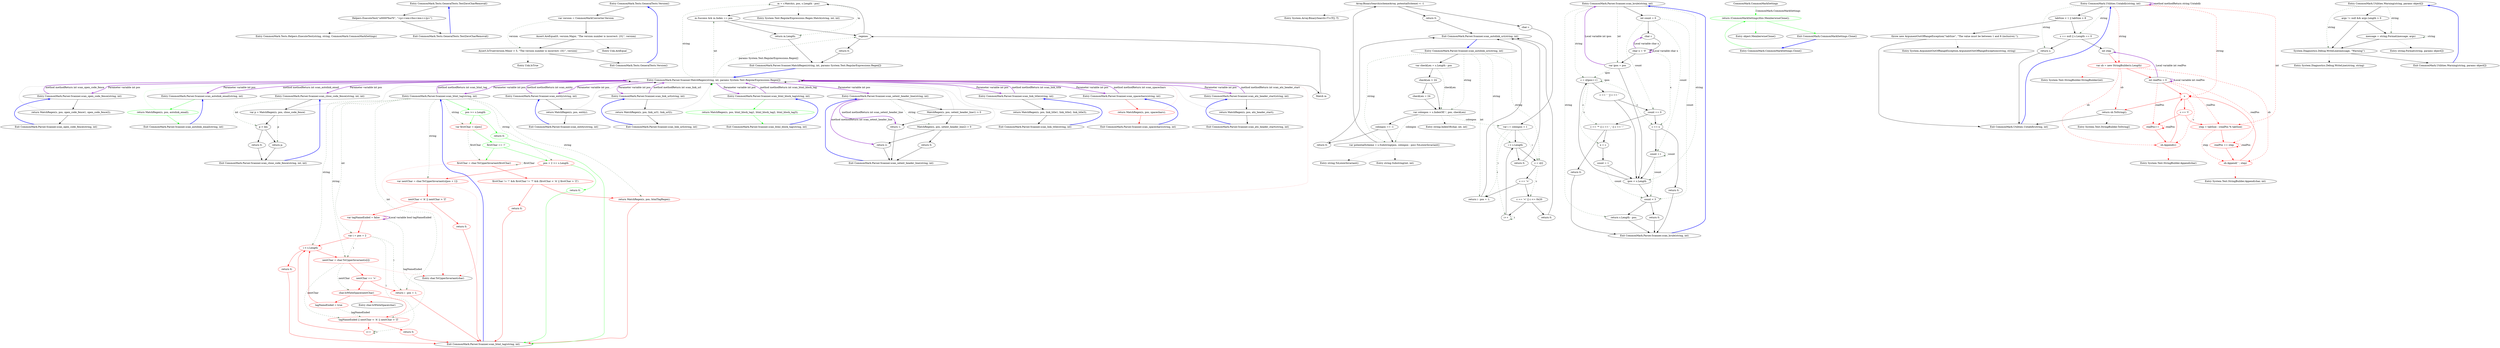digraph  {
n0 [label="Entry CommonMark.Tests.GeneralTests.TestZeroCharRemoval()", span="17-17", cluster="CommonMark.Tests.GeneralTests.TestZeroCharRemoval()"];
n1 [label="Helpers.ExecuteTest(''\u0000*foo*\0'', ''<p><em>foo</em></p>'')", span="19-19", cluster="CommonMark.Tests.GeneralTests.TestZeroCharRemoval()"];
n2 [label="Exit CommonMark.Tests.GeneralTests.TestZeroCharRemoval()", span="17-17", cluster="CommonMark.Tests.GeneralTests.TestZeroCharRemoval()"];
n3 [label="Entry CommonMark.Tests.Helpers.ExecuteTest(string, string, CommonMark.CommonMarkSettings)", span="46-46", cluster="CommonMark.Tests.Helpers.ExecuteTest(string, string, CommonMark.CommonMarkSettings)"];
n4 [label="Entry CommonMark.Tests.GeneralTests.Version()", span="27-27", cluster="CommonMark.Tests.GeneralTests.Version()"];
n5 [label="var version = CommonMarkConverter.Version", span="29-29", cluster="CommonMark.Tests.GeneralTests.Version()"];
n6 [label="Assert.AreEqual(0, version.Major, ''The version number is incorrect: {0}'', version)", span="31-31", cluster="CommonMark.Tests.GeneralTests.Version()"];
n7 [label="Assert.IsTrue(version.Minor > 5, ''The version number is incorrect: {0}'', version)", span="32-32", cluster="CommonMark.Tests.GeneralTests.Version()"];
n9 [label="Entry Unk.AreEqual", span="", cluster="Unk.AreEqual"];
n8 [label="Exit CommonMark.Tests.GeneralTests.Version()", span="27-27", cluster="CommonMark.Tests.GeneralTests.Version()"];
n10 [label="Entry Unk.IsTrue", span="", cluster="Unk.IsTrue"];
m1_8 [label="Entry System.Text.RegularExpressions.Regex.Match(string, int, int)", span="0-0", cluster="System.Text.RegularExpressions.Regex.Match(string, int, int)", file="Scanner.cs"];
m1_69 [label="Entry CommonMark.Parser.Scanner.scan_link_url(string, int)", span="210-210", cluster="CommonMark.Parser.Scanner.scan_link_url(string, int)", file="Scanner.cs"];
m1_70 [label="return MatchRegex(s, pos, link_url1, link_url2);", span="217-217", cluster="CommonMark.Parser.Scanner.scan_link_url(string, int)", file="Scanner.cs"];
m1_71 [label="Exit CommonMark.Parser.Scanner.scan_link_url(string, int)", span="210-210", cluster="CommonMark.Parser.Scanner.scan_link_url(string, int)", file="Scanner.cs"];
m1_108 [label="Entry CommonMark.Parser.Scanner.scan_open_code_fence(string, int)", span="325-325", cluster="CommonMark.Parser.Scanner.scan_open_code_fence(string, int)", file="Scanner.cs"];
m1_109 [label="return MatchRegex(s, pos, open_code_fence1, open_code_fence2);", span="333-333", cluster="CommonMark.Parser.Scanner.scan_open_code_fence(string, int)", file="Scanner.cs"];
m1_110 [label="Exit CommonMark.Parser.Scanner.scan_open_code_fence(string, int)", span="325-325", cluster="CommonMark.Parser.Scanner.scan_open_code_fence(string, int)", file="Scanner.cs"];
m1_111 [label="Entry CommonMark.Parser.Scanner.scan_close_code_fence(string, int, int)", span="339-339", cluster="CommonMark.Parser.Scanner.scan_close_code_fence(string, int, int)", file="Scanner.cs"];
m1_112 [label="var p = MatchRegex(s, pos, close_code_fence)", span="350-350", cluster="CommonMark.Parser.Scanner.scan_close_code_fence(string, int, int)", file="Scanner.cs"];
m1_113 [label="p > len", span="351-351", cluster="CommonMark.Parser.Scanner.scan_close_code_fence(string, int, int)", file="Scanner.cs"];
m1_114 [label="return p;", span="352-352", cluster="CommonMark.Parser.Scanner.scan_close_code_fence(string, int, int)", file="Scanner.cs"];
m1_115 [label="return 0;", span="354-354", cluster="CommonMark.Parser.Scanner.scan_close_code_fence(string, int, int)", file="Scanner.cs"];
m1_116 [label="Exit CommonMark.Parser.Scanner.scan_close_code_fence(string, int, int)", span="339-339", cluster="CommonMark.Parser.Scanner.scan_close_code_fence(string, int, int)", file="Scanner.cs"];
m1_34 [label="Entry CommonMark.Parser.Scanner.scan_autolink_email(string, int)", span="126-126", cluster="CommonMark.Parser.Scanner.scan_autolink_email(string, int)", file="Scanner.cs"];
m1_35 [label="return MatchRegex(s, pos, autolink_email);", span="136-136", cluster="CommonMark.Parser.Scanner.scan_autolink_email(string, int)", file="Scanner.cs", color=green, community=0];
m1_36 [label="Exit CommonMark.Parser.Scanner.scan_autolink_email(string, int)", span="126-126", cluster="CommonMark.Parser.Scanner.scan_autolink_email(string, int)", file="Scanner.cs"];
m1_0 [label="Entry CommonMark.Parser.Scanner.MatchRegex(string, int, params System.Text.RegularExpressions.Regex[])", span="69-69", cluster="CommonMark.Parser.Scanner.MatchRegex(string, int, params System.Text.RegularExpressions.Regex[])", file="Scanner.cs"];
m1_1 [label="Match m", span="71-71", cluster="CommonMark.Parser.Scanner.MatchRegex(string, int, params System.Text.RegularExpressions.Regex[])", file="Scanner.cs"];
m1_2 [label=regexes, span="72-72", cluster="CommonMark.Parser.Scanner.MatchRegex(string, int, params System.Text.RegularExpressions.Regex[])", file="Scanner.cs"];
m1_3 [label="m = r.Match(s, pos, s.Length - pos)", span="74-74", cluster="CommonMark.Parser.Scanner.MatchRegex(string, int, params System.Text.RegularExpressions.Regex[])", file="Scanner.cs"];
m1_4 [label="m.Success && m.Index == pos", span="75-75", cluster="CommonMark.Parser.Scanner.MatchRegex(string, int, params System.Text.RegularExpressions.Regex[])", file="Scanner.cs"];
m1_6 [label="return 0;", span="79-79", cluster="CommonMark.Parser.Scanner.MatchRegex(string, int, params System.Text.RegularExpressions.Regex[])", file="Scanner.cs"];
m1_5 [label="return m.Length;", span="76-76", cluster="CommonMark.Parser.Scanner.MatchRegex(string, int, params System.Text.RegularExpressions.Regex[])", file="Scanner.cs"];
m1_7 [label="Exit CommonMark.Parser.Scanner.MatchRegex(string, int, params System.Text.RegularExpressions.Regex[])", span="69-69", cluster="CommonMark.Parser.Scanner.MatchRegex(string, int, params System.Text.RegularExpressions.Regex[])", file="Scanner.cs"];
m1_117 [label="Entry CommonMark.Parser.Scanner.scan_entity(string, int)", span="361-361", cluster="CommonMark.Parser.Scanner.scan_entity(string, int)", file="Scanner.cs"];
m1_118 [label="return MatchRegex(s, pos, entity);", span="368-368", cluster="CommonMark.Parser.Scanner.scan_entity(string, int)", file="Scanner.cs"];
m1_119 [label="Exit CommonMark.Parser.Scanner.scan_entity(string, int)", span="361-361", cluster="CommonMark.Parser.Scanner.scan_entity(string, int)", file="Scanner.cs"];
m1_33 [label="Entry System.Array.BinarySearch<T>(T[], T)", span="0-0", cluster="System.Array.BinarySearch<T>(T[], T)", file="Scanner.cs"];
m1_88 [label="Entry CommonMark.Parser.Scanner.scan_hrule(string, int)", span="285-285", cluster="CommonMark.Parser.Scanner.scan_hrule(string, int)", file="Scanner.cs"];
m1_89 [label="int count = 0", span="291-291", cluster="CommonMark.Parser.Scanner.scan_hrule(string, int)", file="Scanner.cs"];
m1_92 [label="var ipos = pos", span="294-294", cluster="CommonMark.Parser.Scanner.scan_hrule(string, int)", file="Scanner.cs"];
m1_93 [label="ipos < s.Length", span="295-295", cluster="CommonMark.Parser.Scanner.scan_hrule(string, int)", file="Scanner.cs"];
m1_94 [label="c = s[ipos++]", span="297-297", cluster="CommonMark.Parser.Scanner.scan_hrule(string, int)", file="Scanner.cs"];
m1_106 [label="return s.Length - pos;", span="319-319", cluster="CommonMark.Parser.Scanner.scan_hrule(string, int)", file="Scanner.cs"];
m1_90 [label="char c", span="292-292", cluster="CommonMark.Parser.Scanner.scan_hrule(string, int)", file="Scanner.cs"];
m1_96 [label="count == 0", span="301-301", cluster="CommonMark.Parser.Scanner.scan_hrule(string, int)", file="Scanner.cs"];
m1_102 [label="count ++", span="311-311", cluster="CommonMark.Parser.Scanner.scan_hrule(string, int)", file="Scanner.cs"];
m1_104 [label="count < 3", span="316-316", cluster="CommonMark.Parser.Scanner.scan_hrule(string, int)", file="Scanner.cs"];
m1_91 [label="char x = '\0'", span="293-293", cluster="CommonMark.Parser.Scanner.scan_hrule(string, int)", file="Scanner.cs"];
m1_101 [label="c == x", span="310-310", cluster="CommonMark.Parser.Scanner.scan_hrule(string, int)", file="Scanner.cs"];
m1_95 [label="c == ' ' || c == '\n'", span="299-299", cluster="CommonMark.Parser.Scanner.scan_hrule(string, int)", file="Scanner.cs"];
m1_97 [label="c == '*' || c == '_' || c == '-'", span="303-303", cluster="CommonMark.Parser.Scanner.scan_hrule(string, int)", file="Scanner.cs"];
m1_98 [label="x = c", span="304-304", cluster="CommonMark.Parser.Scanner.scan_hrule(string, int)", file="Scanner.cs"];
m1_99 [label="return 0;", span="306-306", cluster="CommonMark.Parser.Scanner.scan_hrule(string, int)", file="Scanner.cs"];
m1_100 [label="count = 1", span="308-308", cluster="CommonMark.Parser.Scanner.scan_hrule(string, int)", file="Scanner.cs"];
m1_103 [label="return 0;", span="313-313", cluster="CommonMark.Parser.Scanner.scan_hrule(string, int)", file="Scanner.cs"];
m1_105 [label="return 0;", span="317-317", cluster="CommonMark.Parser.Scanner.scan_hrule(string, int)", file="Scanner.cs"];
m1_107 [label="Exit CommonMark.Parser.Scanner.scan_hrule(string, int)", span="285-285", cluster="CommonMark.Parser.Scanner.scan_hrule(string, int)", file="Scanner.cs"];
m1_31 [label="Entry string.Substring(int, int)", span="0-0", cluster="string.Substring(int, int)", file="Scanner.cs"];
m1_9 [label="Entry CommonMark.Parser.Scanner.scan_autolink_uri(string, int)", span="85-85", cluster="CommonMark.Parser.Scanner.scan_autolink_uri(string, int)", file="Scanner.cs"];
m1_10 [label="var checkLen = s.Length - pos", span="94-94", cluster="CommonMark.Parser.Scanner.scan_autolink_uri(string, int)", file="Scanner.cs"];
m1_13 [label="var colonpos = s.IndexOf(':', pos, checkLen)", span="101-101", cluster="CommonMark.Parser.Scanner.scan_autolink_uri(string, int)", file="Scanner.cs"];
m1_16 [label="var potentialScheme = s.Substring(pos, colonpos - pos).ToLowerInvariant()", span="105-105", cluster="CommonMark.Parser.Scanner.scan_autolink_uri(string, int)", file="Scanner.cs"];
m1_21 [label="i < s.Length", span="110-110", cluster="CommonMark.Parser.Scanner.scan_autolink_uri(string, int)", file="Scanner.cs"];
m1_22 [label="c = s[i]", span="112-112", cluster="CommonMark.Parser.Scanner.scan_autolink_uri(string, int)", file="Scanner.cs"];
m1_24 [label="return i - pos + 1;", span="114-114", cluster="CommonMark.Parser.Scanner.scan_autolink_uri(string, int)", file="Scanner.cs"];
m1_11 [label="checkLen > 24", span="95-95", cluster="CommonMark.Parser.Scanner.scan_autolink_uri(string, int)", file="Scanner.cs"];
m1_12 [label="checkLen = 24", span="96-96", cluster="CommonMark.Parser.Scanner.scan_autolink_uri(string, int)", file="Scanner.cs"];
m1_14 [label="colonpos == -1", span="102-102", cluster="CommonMark.Parser.Scanner.scan_autolink_uri(string, int)", file="Scanner.cs"];
m1_20 [label="var i = colonpos + 1", span="110-110", cluster="CommonMark.Parser.Scanner.scan_autolink_uri(string, int)", file="Scanner.cs"];
m1_15 [label="return 0;", span="103-103", cluster="CommonMark.Parser.Scanner.scan_autolink_uri(string, int)", file="Scanner.cs"];
m1_17 [label="Array.BinarySearch(schemeArray, potentialScheme) < -1", span="106-106", cluster="CommonMark.Parser.Scanner.scan_autolink_uri(string, int)", file="Scanner.cs"];
m1_18 [label="return 0;", span="107-107", cluster="CommonMark.Parser.Scanner.scan_autolink_uri(string, int)", file="Scanner.cs"];
m1_19 [label="char c", span="109-109", cluster="CommonMark.Parser.Scanner.scan_autolink_uri(string, int)", file="Scanner.cs"];
m1_27 [label="i++", span="110-110", cluster="CommonMark.Parser.Scanner.scan_autolink_uri(string, int)", file="Scanner.cs"];
m1_28 [label="return 0;", span="120-120", cluster="CommonMark.Parser.Scanner.scan_autolink_uri(string, int)", file="Scanner.cs"];
m1_23 [label="c == '>'", span="113-113", cluster="CommonMark.Parser.Scanner.scan_autolink_uri(string, int)", file="Scanner.cs"];
m1_25 [label="c == '<' || c <= 0x20", span="116-116", cluster="CommonMark.Parser.Scanner.scan_autolink_uri(string, int)", file="Scanner.cs"];
m1_26 [label="return 0;", span="117-117", cluster="CommonMark.Parser.Scanner.scan_autolink_uri(string, int)", file="Scanner.cs"];
m1_29 [label="Exit CommonMark.Parser.Scanner.scan_autolink_uri(string, int)", span="85-85", cluster="CommonMark.Parser.Scanner.scan_autolink_uri(string, int)", file="Scanner.cs"];
m1_37 [label="Entry CommonMark.Parser.Scanner.scan_html_tag(string, int)", span="142-142", cluster="CommonMark.Parser.Scanner.scan_html_tag(string, int)", file="Scanner.cs"];
m1_38 [label="pos >= s.Length", span="149-149", cluster="CommonMark.Parser.Scanner.scan_html_tag(string, int)", color=green, community=0, file="Scanner.cs"];
m1_40 [label="var firstChar = s[pos]", span="152-152", cluster="CommonMark.Parser.Scanner.scan_html_tag(string, int)", color=red, community=0, file="Scanner.cs"];
m1_42 [label="pos + 2 >= s.Length", span="156-156", cluster="CommonMark.Parser.Scanner.scan_html_tag(string, int)", color=red, community=0, file="Scanner.cs"];
m1_44 [label="var nextChar = char.ToUpperInvariant(s[pos + 1])", span="159-159", cluster="CommonMark.Parser.Scanner.scan_html_tag(string, int)", color=red, community=0, file="Scanner.cs"];
m1_48 [label="var i = pos + 2", span="164-164", cluster="CommonMark.Parser.Scanner.scan_html_tag(string, int)", color=red, community=0, file="Scanner.cs"];
m1_49 [label="i < s.Length", span="164-164", cluster="CommonMark.Parser.Scanner.scan_html_tag(string, int)", color=red, community=0, file="Scanner.cs"];
m1_50 [label="nextChar = char.ToUpperInvariant(s[i])", span="166-166", cluster="CommonMark.Parser.Scanner.scan_html_tag(string, int)", color=red, community=0, file="Scanner.cs"];
m1_52 [label="return i - pos + 1;", span="168-168", cluster="CommonMark.Parser.Scanner.scan_html_tag(string, int)", color=red, community=0, file="Scanner.cs"];
m1_62 [label="return MatchRegex(s, pos, htmlTagRegex);", span="187-187", cluster="CommonMark.Parser.Scanner.scan_html_tag(string, int)", color=red, community=0, file="Scanner.cs"];
m1_39 [label="return 0;", span="150-150", cluster="CommonMark.Parser.Scanner.scan_html_tag(string, int)", color=green, community=0, file="Scanner.cs"];
m1_41 [label="firstChar == '/'", span="154-154", cluster="CommonMark.Parser.Scanner.scan_html_tag(string, int)", color=green, community=0, file="Scanner.cs"];
m1_59 [label="firstChar = char.ToUpperInvariant(firstChar)", span="183-183", cluster="CommonMark.Parser.Scanner.scan_html_tag(string, int)", color=red, community=0, file="Scanner.cs"];
m1_43 [label="return 0;", span="157-157", cluster="CommonMark.Parser.Scanner.scan_html_tag(string, int)", color=green, community=0, file="Scanner.cs"];
m1_45 [label="nextChar < 'A' || nextChar > 'Z'", span="160-160", cluster="CommonMark.Parser.Scanner.scan_html_tag(string, int)", color=red, community=0, file="Scanner.cs"];
m1_46 [label="return 0;", span="161-161", cluster="CommonMark.Parser.Scanner.scan_html_tag(string, int)", color=red, community=0, file="Scanner.cs"];
m1_47 [label="var tagNameEnded = false", span="163-163", cluster="CommonMark.Parser.Scanner.scan_html_tag(string, int)", color=red, community=0, file="Scanner.cs"];
m1_55 [label="tagNameEnded || nextChar < 'A' || nextChar > 'Z'", span="176-176", cluster="CommonMark.Parser.Scanner.scan_html_tag(string, int)", color=red, community=0, file="Scanner.cs"];
m1_57 [label="i++", span="164-164", cluster="CommonMark.Parser.Scanner.scan_html_tag(string, int)", color=red, community=0, file="Scanner.cs"];
m1_58 [label="return 0;", span="180-180", cluster="CommonMark.Parser.Scanner.scan_html_tag(string, int)", color=red, community=0, file="Scanner.cs"];
m1_51 [label="nextChar == '>'", span="167-167", cluster="CommonMark.Parser.Scanner.scan_html_tag(string, int)", color=red, community=0, file="Scanner.cs"];
m1_53 [label="char.IsWhiteSpace(nextChar)", span="170-170", cluster="CommonMark.Parser.Scanner.scan_html_tag(string, int)", color=red, community=0, file="Scanner.cs"];
m1_54 [label="tagNameEnded = true", span="172-172", cluster="CommonMark.Parser.Scanner.scan_html_tag(string, int)", color=red, community=0, file="Scanner.cs"];
m1_56 [label="return 0;", span="177-177", cluster="CommonMark.Parser.Scanner.scan_html_tag(string, int)", color=red, community=0, file="Scanner.cs"];
m1_60 [label="firstChar != '!' && firstChar != '?' && (firstChar < 'A' || firstChar > 'Z')", span="184-184", cluster="CommonMark.Parser.Scanner.scan_html_tag(string, int)", color=red, community=0, file="Scanner.cs"];
m1_61 [label="return 0;", span="185-185", cluster="CommonMark.Parser.Scanner.scan_html_tag(string, int)", color=red, community=0, file="Scanner.cs"];
m1_63 [label="Exit CommonMark.Parser.Scanner.scan_html_tag(string, int)", span="142-142", cluster="CommonMark.Parser.Scanner.scan_html_tag(string, int)", file="Scanner.cs"];
m1_65 [label="Entry char.IsWhiteSpace(char)", span="0-0", cluster="char.IsWhiteSpace(char)", file="Scanner.cs"];
m1_66 [label="Entry CommonMark.Parser.Scanner.scan_html_block_tag(string, int)", span="193-193", cluster="CommonMark.Parser.Scanner.scan_html_block_tag(string, int)", file="Scanner.cs"];
m1_67 [label="return MatchRegex(s, pos, html_block_tag1, html_block_tag2, html_block_tag3);", span="201-201", cluster="CommonMark.Parser.Scanner.scan_html_block_tag(string, int)", color=green, community=0, file="Scanner.cs"];
m1_68 [label="Exit CommonMark.Parser.Scanner.scan_html_block_tag(string, int)", span="193-193", cluster="CommonMark.Parser.Scanner.scan_html_block_tag(string, int)", file="Scanner.cs"];
m1_32 [label="Entry string.ToLowerInvariant()", span="0-0", cluster="string.ToLowerInvariant()", file="Scanner.cs"];
m1_64 [label="Entry char.ToUpperInvariant(char)", span="0-0", cluster="char.ToUpperInvariant(char)", file="Scanner.cs"];
m1_81 [label="Entry CommonMark.Parser.Scanner.scan_setext_header_line(string, int)", span="264-264", cluster="CommonMark.Parser.Scanner.scan_setext_header_line(string, int)", file="Scanner.cs"];
m1_82 [label="MatchRegex(s, pos, setext_header_line1) > 0", span="271-271", cluster="CommonMark.Parser.Scanner.scan_setext_header_line(string, int)", file="Scanner.cs"];
m1_84 [label="MatchRegex(s, pos, setext_header_line2) > 0", span="274-274", cluster="CommonMark.Parser.Scanner.scan_setext_header_line(string, int)", file="Scanner.cs"];
m1_83 [label="return 1;", span="272-272", cluster="CommonMark.Parser.Scanner.scan_setext_header_line(string, int)", file="Scanner.cs"];
m1_85 [label="return 2;", span="275-275", cluster="CommonMark.Parser.Scanner.scan_setext_header_line(string, int)", file="Scanner.cs"];
m1_86 [label="return 0;", span="277-277", cluster="CommonMark.Parser.Scanner.scan_setext_header_line(string, int)", file="Scanner.cs"];
m1_87 [label="Exit CommonMark.Parser.Scanner.scan_setext_header_line(string, int)", span="264-264", cluster="CommonMark.Parser.Scanner.scan_setext_header_line(string, int)", file="Scanner.cs"];
m1_72 [label="Entry CommonMark.Parser.Scanner.scan_link_title(string, int)", span="225-225", cluster="CommonMark.Parser.Scanner.scan_link_title(string, int)", file="Scanner.cs"];
m1_73 [label="return MatchRegex(s, pos, link_title1, link_title2, link_title3);", span="233-233", cluster="CommonMark.Parser.Scanner.scan_link_title(string, int)", file="Scanner.cs"];
m1_74 [label="Exit CommonMark.Parser.Scanner.scan_link_title(string, int)", span="225-225", cluster="CommonMark.Parser.Scanner.scan_link_title(string, int)", file="Scanner.cs"];
m1_30 [label="Entry string.IndexOf(char, int, int)", span="0-0", cluster="string.IndexOf(char, int, int)", file="Scanner.cs"];
m1_75 [label="Entry CommonMark.Parser.Scanner.scan_spacechars(string, int)", span="239-239", cluster="CommonMark.Parser.Scanner.scan_spacechars(string, int)", file="Scanner.cs"];
m1_76 [label="return MatchRegex(s, pos, spacechars);", span="245-245", cluster="CommonMark.Parser.Scanner.scan_spacechars(string, int)", color=red, community=0, file="Scanner.cs"];
m1_77 [label="Exit CommonMark.Parser.Scanner.scan_spacechars(string, int)", span="239-239", cluster="CommonMark.Parser.Scanner.scan_spacechars(string, int)", file="Scanner.cs"];
m1_78 [label="Entry CommonMark.Parser.Scanner.scan_atx_header_start(string, int)", span="251-251", cluster="CommonMark.Parser.Scanner.scan_atx_header_start(string, int)", file="Scanner.cs"];
m1_79 [label="return MatchRegex(s, pos, atx_header_start);", span="257-257", cluster="CommonMark.Parser.Scanner.scan_atx_header_start(string, int)", file="Scanner.cs"];
m1_80 [label="Exit CommonMark.Parser.Scanner.scan_atx_header_start(string, int)", span="251-251", cluster="CommonMark.Parser.Scanner.scan_atx_header_start(string, int)", file="Scanner.cs"];
m2_3 [label="Entry object.MemberwiseClone()", span="0-0", cluster="object.MemberwiseClone()", file="ScannerCharacterMatcher.cs"];
m2_0 [label="Entry CommonMark.CommonMarkSettings.Clone()", span="33-33", cluster="CommonMark.CommonMarkSettings.Clone()", file="ScannerCharacterMatcher.cs"];
m2_1 [label="return (CommonMarkSettings)this.MemberwiseClone();", span="35-35", cluster="CommonMark.CommonMarkSettings.Clone()", color=green, community=0, file="ScannerCharacterMatcher.cs"];
m2_2 [label="Exit CommonMark.CommonMarkSettings.Clone()", span="33-33", cluster="CommonMark.CommonMarkSettings.Clone()", file="ScannerCharacterMatcher.cs"];
m2_4 [label="CommonMark.CommonMarkSettings", span="", file="ScannerCharacterMatcher.cs"];
m4_7 [label="Entry CommonMark.Utilities.Untabify(string, int)", span="31-31", cluster="CommonMark.Utilities.Untabify(string, int)", file="Utilities.cs"];
m4_8 [label="tabSize < 1 || tabSize > 8", span="33-33", cluster="CommonMark.Utilities.Untabify(string, int)", file="Utilities.cs"];
m4_10 [label="s == null || s.Length == 0", span="36-36", cluster="CommonMark.Utilities.Untabify(string, int)", file="Utilities.cs"];
m4_11 [label="return s;", span="37-37", cluster="CommonMark.Utilities.Untabify(string, int)", file="Utilities.cs"];
m4_13 [label="var sb = new StringBuilder(s.Length)", span="40-40", cluster="CommonMark.Utilities.Untabify(string, int)", color=red, community=0, file="Utilities.cs"];
m4_15 [label=s, span="42-42", cluster="CommonMark.Utilities.Untabify(string, int)", color=red, community=0, file="Utilities.cs"];
m4_17 [label="step = tabSize - (realPos % tabSize)", span="46-46", cluster="CommonMark.Utilities.Untabify(string, int)", color=red, community=0, file="Utilities.cs"];
m4_9 [label="throw new ArgumentOutOfRangeException(''tabSize'', ''The value must be between 1 and 8 (inclusive).'');", span="34-34", cluster="CommonMark.Utilities.Untabify(string, int)", file="Utilities.cs"];
m4_12 [label="int step", span="39-39", cluster="CommonMark.Utilities.Untabify(string, int)", file="Utilities.cs"];
m4_14 [label="int realPos = 0", span="41-41", cluster="CommonMark.Utilities.Untabify(string, int)", file="Utilities.cs"];
m4_19 [label="sb.Append(' ', step)", span="48-48", cluster="CommonMark.Utilities.Untabify(string, int)", color=red, community=0, file="Utilities.cs"];
m4_21 [label="sb.Append(c)", span="53-53", cluster="CommonMark.Utilities.Untabify(string, int)", color=red, community=0, file="Utilities.cs"];
m4_22 [label="return sb.ToString();", span="57-57", cluster="CommonMark.Utilities.Untabify(string, int)", file="Utilities.cs"];
m4_18 [label="realPos += step", span="47-47", cluster="CommonMark.Utilities.Untabify(string, int)", color=red, community=0, file="Utilities.cs"];
m4_20 [label="realPos++", span="52-52", cluster="CommonMark.Utilities.Untabify(string, int)", color=red, community=0, file="Utilities.cs"];
m4_16 [label="c == '\t'", span="44-44", cluster="CommonMark.Utilities.Untabify(string, int)", color=red, community=0, file="Utilities.cs"];
m4_23 [label="Exit CommonMark.Utilities.Untabify(string, int)", span="31-31", cluster="CommonMark.Utilities.Untabify(string, int)", file="Utilities.cs"];
m4_0 [label="Entry CommonMark.Utilities.Warning(string, params object[])", span="17-17", cluster="CommonMark.Utilities.Warning(string, params object[])", file="Utilities.cs"];
m4_1 [label="args != null && args.Length > 0", span="19-19", cluster="CommonMark.Utilities.Warning(string, params object[])", file="Utilities.cs"];
m4_2 [label="message = string.Format(message, args)", span="20-20", cluster="CommonMark.Utilities.Warning(string, params object[])", file="Utilities.cs"];
m4_3 [label="System.Diagnostics.Debug.WriteLine(message, ''Warning'')", span="22-22", cluster="CommonMark.Utilities.Warning(string, params object[])", file="Utilities.cs"];
m4_4 [label="Exit CommonMark.Utilities.Warning(string, params object[])", span="17-17", cluster="CommonMark.Utilities.Warning(string, params object[])", file="Utilities.cs"];
m4_27 [label="Entry System.Text.StringBuilder.Append(char)", span="0-0", cluster="System.Text.StringBuilder.Append(char)", file="Utilities.cs"];
m4_24 [label="Entry System.ArgumentOutOfRangeException.ArgumentOutOfRangeException(string, string)", span="0-0", cluster="System.ArgumentOutOfRangeException.ArgumentOutOfRangeException(string, string)", file="Utilities.cs"];
m4_5 [label="Entry string.Format(string, params object[])", span="0-0", cluster="string.Format(string, params object[])", file="Utilities.cs"];
m4_28 [label="Entry System.Text.StringBuilder.ToString()", span="0-0", cluster="System.Text.StringBuilder.ToString()", file="Utilities.cs"];
m4_26 [label="Entry System.Text.StringBuilder.Append(char, int)", span="0-0", cluster="System.Text.StringBuilder.Append(char, int)", file="Utilities.cs"];
m4_25 [label="Entry System.Text.StringBuilder.StringBuilder(int)", span="0-0", cluster="System.Text.StringBuilder.StringBuilder(int)", file="Utilities.cs"];
m4_6 [label="Entry System.Diagnostics.Debug.WriteLine(string, string)", span="0-0", cluster="System.Diagnostics.Debug.WriteLine(string, string)", file="Utilities.cs"];
n0 -> n1  [key=0, style=solid];
n1 -> n2  [key=0, style=solid];
n1 -> n3  [key=2, style=dotted];
n2 -> n0  [key=0, style=bold, color=blue];
n4 -> n5  [key=0, style=solid];
n5 -> n6  [key=0, style=solid];
n5 -> n7  [key=1, style=dashed, color=darkseagreen4, label=version];
n6 -> n7  [key=0, style=solid];
n6 -> n9  [key=2, style=dotted];
n7 -> n8  [key=0, style=solid];
n7 -> n10  [key=2, style=dotted];
n8 -> n4  [key=0, style=bold, color=blue];
m1_69 -> m1_70  [key=0, style=solid];
m1_69 -> m1_0  [key=3, color=darkorchid, style=bold, label="method methodReturn int scan_link_url"];
m1_70 -> m1_71  [key=0, style=solid];
m1_70 -> m1_0  [key=2, style=dotted];
m1_71 -> m1_69  [key=0, style=bold, color=blue];
m1_108 -> m1_109  [key=0, style=solid];
m1_108 -> m1_0  [key=3, color=darkorchid, style=bold, label="method methodReturn int scan_open_code_fence"];
m1_109 -> m1_110  [key=0, style=solid];
m1_109 -> m1_0  [key=2, style=dotted];
m1_110 -> m1_108  [key=0, style=bold, color=blue];
m1_111 -> m1_112  [key=0, style=solid];
m1_111 -> m1_113  [key=1, style=dashed, color=darkseagreen4, label=int];
m1_112 -> m1_113  [key=0, style=solid];
m1_112 -> m1_0  [key=2, style=dotted];
m1_112 -> m1_114  [key=1, style=dashed, color=darkseagreen4, label=p];
m1_113 -> m1_114  [key=0, style=solid];
m1_113 -> m1_115  [key=0, style=solid];
m1_114 -> m1_116  [key=0, style=solid];
m1_115 -> m1_116  [key=0, style=solid];
m1_116 -> m1_111  [key=0, style=bold, color=blue];
m1_34 -> m1_35  [key=0, style=solid, color=green];
m1_34 -> m1_0  [key=3, color=darkorchid, style=bold, label="method methodReturn int scan_autolink_email"];
m1_35 -> m1_36  [key=0, style=solid, color=green];
m1_35 -> m1_0  [key=2, style=dotted, color=green];
m1_36 -> m1_34  [key=0, style=bold, color=blue];
m1_0 -> m1_1  [key=0, style=solid];
m1_0 -> m1_2  [key=1, style=dashed, color=darkseagreen4, label="params System.Text.RegularExpressions.Regex[]"];
m1_0 -> m1_3  [key=1, style=dashed, color=darkseagreen4, label=string];
m1_0 -> m1_4  [key=1, style=dashed, color=darkseagreen4, label=int];
m1_0 -> m1_34  [key=3, color=darkorchid, style=bold, label="Parameter variable int pos"];
m1_0 -> m1_37  [key=3, color=darkorchid, style=bold, label="Parameter variable int pos"];
m1_0 -> m1_66  [key=3, color=darkorchid, style=bold, label="Parameter variable int pos"];
m1_0 -> m1_69  [key=3, color=darkorchid, style=bold, label="Parameter variable int pos"];
m1_0 -> m1_72  [key=3, color=darkorchid, style=bold, label="Parameter variable int pos"];
m1_0 -> m1_75  [key=3, color=darkorchid, style=bold, label="Parameter variable int pos"];
m1_0 -> m1_78  [key=3, color=darkorchid, style=bold, label="Parameter variable int pos"];
m1_0 -> m1_81  [key=3, color=darkorchid, style=bold, label="Parameter variable int pos"];
m1_0 -> m1_108  [key=3, color=darkorchid, style=bold, label="Parameter variable int pos"];
m1_0 -> m1_111  [key=3, color=darkorchid, style=bold, label="Parameter variable int pos"];
m1_0 -> m1_117  [key=3, color=darkorchid, style=bold, label="Parameter variable int pos"];
m1_1 -> m1_2  [key=0, style=solid];
m1_2 -> m1_3  [key=0, style=solid];
m1_2 -> m1_6  [key=0, style=solid];
m1_3 -> m1_4  [key=0, style=solid];
m1_3 -> m1_8  [key=2, style=dotted];
m1_3 -> m1_5  [key=1, style=dashed, color=darkseagreen4, label=m];
m1_4 -> m1_5  [key=0, style=solid];
m1_4 -> m1_2  [key=0, style=solid];
m1_6 -> m1_7  [key=0, style=solid];
m1_5 -> m1_7  [key=0, style=solid];
m1_7 -> m1_0  [key=0, style=bold, color=blue];
m1_117 -> m1_118  [key=0, style=solid];
m1_117 -> m1_0  [key=3, color=darkorchid, style=bold, label="method methodReturn int scan_entity"];
m1_118 -> m1_119  [key=0, style=solid];
m1_118 -> m1_0  [key=2, style=dotted];
m1_119 -> m1_117  [key=0, style=bold, color=blue];
m1_88 -> m1_89  [key=0, style=solid];
m1_88 -> m1_92  [key=1, style=dashed, color=darkseagreen4, label=int];
m1_88 -> m1_93  [key=1, style=dashed, color=darkseagreen4, label=string];
m1_88 -> m1_94  [key=1, style=dashed, color=darkseagreen4, label=string];
m1_88 -> m1_106  [key=1, style=dashed, color=darkseagreen4, label=string];
m1_89 -> m1_90  [key=0, style=solid];
m1_89 -> m1_96  [key=1, style=dashed, color=darkseagreen4, label=count];
m1_89 -> m1_102  [key=1, style=dashed, color=darkseagreen4, label=count];
m1_89 -> m1_104  [key=1, style=dashed, color=darkseagreen4, label=count];
m1_92 -> m1_93  [key=0, style=solid];
m1_92 -> m1_94  [key=1, style=dashed, color=darkseagreen4, label=ipos];
m1_92 -> m1_88  [key=3, color=darkorchid, style=bold, label="Local variable int ipos"];
m1_93 -> m1_94  [key=0, style=solid];
m1_93 -> m1_104  [key=0, style=solid];
m1_94 -> m1_95  [key=0, style=solid];
m1_94 -> m1_94  [key=1, style=dashed, color=darkseagreen4, label=ipos];
m1_94 -> m1_97  [key=1, style=dashed, color=darkseagreen4, label=c];
m1_94 -> m1_98  [key=1, style=dashed, color=darkseagreen4, label=c];
m1_94 -> m1_101  [key=1, style=dashed, color=darkseagreen4, label=c];
m1_106 -> m1_107  [key=0, style=solid];
m1_90 -> m1_91  [key=0, style=solid];
m1_96 -> m1_97  [key=0, style=solid];
m1_96 -> m1_101  [key=0, style=solid];
m1_102 -> m1_93  [key=0, style=solid];
m1_102 -> m1_102  [key=1, style=dashed, color=darkseagreen4, label=count];
m1_102 -> m1_104  [key=1, style=dashed, color=darkseagreen4, label=count];
m1_104 -> m1_105  [key=0, style=solid];
m1_104 -> m1_106  [key=0, style=solid];
m1_91 -> m1_92  [key=0, style=solid];
m1_91 -> m1_101  [key=1, style=dashed, color=darkseagreen4, label=x];
m1_91 -> m1_91  [key=3, color=darkorchid, style=bold, label="Local variable char x"];
m1_91 -> m1_90  [key=3, color=darkorchid, style=bold, label="Local variable char x"];
m1_101 -> m1_102  [key=0, style=solid];
m1_101 -> m1_103  [key=0, style=solid];
m1_95 -> m1_96  [key=0, style=solid];
m1_95 -> m1_93  [key=0, style=solid];
m1_97 -> m1_98  [key=0, style=solid];
m1_97 -> m1_99  [key=0, style=solid];
m1_98 -> m1_100  [key=0, style=solid];
m1_99 -> m1_107  [key=0, style=solid];
m1_100 -> m1_93  [key=0, style=solid];
m1_100 -> m1_104  [key=1, style=dashed, color=darkseagreen4, label=count];
m1_103 -> m1_107  [key=0, style=solid];
m1_105 -> m1_107  [key=0, style=solid];
m1_107 -> m1_88  [key=0, style=bold, color=blue];
m1_9 -> m1_10  [key=0, style=solid];
m1_9 -> m1_13  [key=1, style=dashed, color=darkseagreen4, label=string];
m1_9 -> m1_16  [key=1, style=dashed, color=darkseagreen4, label=string];
m1_9 -> m1_21  [key=1, style=dashed, color=darkseagreen4, label=string];
m1_9 -> m1_22  [key=1, style=dashed, color=darkseagreen4, label=string];
m1_9 -> m1_24  [key=1, style=dashed, color=darkseagreen4, label=int];
m1_10 -> m1_11  [key=0, style=solid];
m1_10 -> m1_13  [key=1, style=dashed, color=darkseagreen4, label=checkLen];
m1_13 -> m1_14  [key=0, style=solid];
m1_13 -> m1_30  [key=2, style=dotted];
m1_13 -> m1_16  [key=1, style=dashed, color=darkseagreen4, label=colonpos];
m1_13 -> m1_20  [key=1, style=dashed, color=darkseagreen4, label=colonpos];
m1_16 -> m1_17  [key=0, style=solid];
m1_16 -> m1_31  [key=2, style=dotted];
m1_16 -> m1_32  [key=2, style=dotted];
m1_21 -> m1_22  [key=0, style=solid];
m1_21 -> m1_28  [key=0, style=solid];
m1_22 -> m1_23  [key=0, style=solid];
m1_22 -> m1_25  [key=1, style=dashed, color=darkseagreen4, label=c];
m1_24 -> m1_29  [key=0, style=solid];
m1_11 -> m1_12  [key=0, style=solid];
m1_11 -> m1_13  [key=0, style=solid];
m1_12 -> m1_13  [key=0, style=solid];
m1_14 -> m1_15  [key=0, style=solid];
m1_14 -> m1_16  [key=0, style=solid];
m1_20 -> m1_21  [key=0, style=solid];
m1_20 -> m1_22  [key=1, style=dashed, color=darkseagreen4, label=i];
m1_20 -> m1_24  [key=1, style=dashed, color=darkseagreen4, label=i];
m1_20 -> m1_27  [key=1, style=dashed, color=darkseagreen4, label=i];
m1_15 -> m1_29  [key=0, style=solid];
m1_17 -> m1_18  [key=0, style=solid];
m1_17 -> m1_19  [key=0, style=solid];
m1_17 -> m1_33  [key=2, style=dotted];
m1_18 -> m1_29  [key=0, style=solid];
m1_19 -> m1_20  [key=0, style=solid];
m1_27 -> m1_21  [key=0, style=solid];
m1_27 -> m1_27  [key=1, style=dashed, color=darkseagreen4, label=i];
m1_28 -> m1_29  [key=0, style=solid];
m1_23 -> m1_24  [key=0, style=solid];
m1_23 -> m1_25  [key=0, style=solid];
m1_25 -> m1_26  [key=0, style=solid];
m1_25 -> m1_27  [key=0, style=solid];
m1_26 -> m1_29  [key=0, style=solid];
m1_29 -> m1_9  [key=0, style=bold, color=blue];
m1_37 -> m1_38  [key=0, style=solid, color=green];
m1_37 -> m1_40  [key=1, style=dashed, color=darkseagreen4, label=string];
m1_37 -> m1_42  [key=1, style=dashed, color=darkseagreen4, label=string];
m1_37 -> m1_44  [key=1, style=dashed, color=darkseagreen4, label=string];
m1_37 -> m1_48  [key=1, style=dashed, color=darkseagreen4, label=int];
m1_37 -> m1_49  [key=1, style=dashed, color=darkseagreen4, label=string];
m1_37 -> m1_50  [key=1, style=dashed, color=darkseagreen4, label=string];
m1_37 -> m1_52  [key=1, style=dashed, color=darkseagreen4, label=int];
m1_37 -> m1_62  [key=1, style=dashed, color=darkseagreen4, label=string];
m1_37 -> m1_0  [key=3, color=darkorchid, style=bold, label="method methodReturn int scan_html_tag"];
m1_38 -> m1_39  [key=0, style=solid, color=green];
m1_38 -> m1_40  [key=0, style=solid, color=green];
m1_40 -> m1_41  [key=0, style=solid, color=green];
m1_40 -> m1_59  [key=1, style=dashed, color=darkseagreen4, label=firstChar];
m1_42 -> m1_43  [key=0, style=solid, color=green];
m1_42 -> m1_44  [key=0, style=solid, color=red];
m1_44 -> m1_45  [key=0, style=solid, color=red];
m1_44 -> m1_64  [key=2, style=dotted, color=red];
m1_48 -> m1_49  [key=0, style=solid, color=red];
m1_48 -> m1_50  [key=1, style=dashed, color=darkseagreen4, label=i];
m1_48 -> m1_52  [key=1, style=dashed, color=darkseagreen4, label=i];
m1_48 -> m1_57  [key=1, style=dashed, color=darkseagreen4, label=i];
m1_49 -> m1_50  [key=0, style=solid, color=red];
m1_49 -> m1_58  [key=0, style=solid, color=red];
m1_50 -> m1_51  [key=0, style=solid, color=red];
m1_50 -> m1_64  [key=2, style=dotted, color=red];
m1_50 -> m1_53  [key=1, style=dashed, color=darkseagreen4, label=nextChar];
m1_50 -> m1_55  [key=1, style=dashed, color=darkseagreen4, label=nextChar];
m1_52 -> m1_63  [key=0, style=solid, color=red];
m1_62 -> m1_63  [key=0, style=solid, color=red];
m1_62 -> m1_0  [key=2, style=dotted, color=red];
m1_39 -> m1_63  [key=0, style=solid, color=green];
m1_41 -> m1_42  [key=0, style=solid, color=green];
m1_41 -> m1_59  [key=0, style=solid, color=green];
m1_59 -> m1_60  [key=0, style=solid, color=red];
m1_59 -> m1_64  [key=2, style=dotted, color=red];
m1_59 -> m1_59  [key=1, style=dashed, color=darkseagreen4, label=firstChar];
m1_43 -> m1_63  [key=0, style=solid, color=green];
m1_45 -> m1_46  [key=0, style=solid, color=red];
m1_45 -> m1_47  [key=0, style=solid, color=red];
m1_46 -> m1_63  [key=0, style=solid, color=red];
m1_47 -> m1_48  [key=0, style=solid, color=red];
m1_47 -> m1_55  [key=1, style=dashed, color=darkseagreen4, label=tagNameEnded];
m1_47 -> m1_47  [key=3, color=darkorchid, style=bold, label="Local variable bool tagNameEnded"];
m1_55 -> m1_56  [key=0, style=solid, color=red];
m1_55 -> m1_57  [key=0, style=solid, color=red];
m1_57 -> m1_49  [key=0, style=solid, color=red];
m1_57 -> m1_57  [key=1, style=dashed, color=darkseagreen4, label=i];
m1_58 -> m1_63  [key=0, style=solid, color=red];
m1_51 -> m1_52  [key=0, style=solid, color=red];
m1_51 -> m1_53  [key=0, style=solid, color=red];
m1_53 -> m1_54  [key=0, style=solid, color=red];
m1_53 -> m1_55  [key=0, style=solid, color=red];
m1_53 -> m1_65  [key=2, style=dotted, color=red];
m1_54 -> m1_49  [key=0, style=solid, color=red];
m1_54 -> m1_55  [key=1, style=dashed, color=darkseagreen4, label=tagNameEnded];
m1_56 -> m1_63  [key=0, style=solid, color=red];
m1_60 -> m1_61  [key=0, style=solid, color=red];
m1_60 -> m1_62  [key=0, style=solid, color=red];
m1_61 -> m1_63  [key=0, style=solid, color=red];
m1_63 -> m1_37  [key=0, style=bold, color=blue];
m1_66 -> m1_67  [key=0, style=solid, color=green];
m1_66 -> m1_0  [key=3, color=darkorchid, style=bold, label="method methodReturn int scan_html_block_tag"];
m1_67 -> m1_68  [key=0, style=solid, color=green];
m1_67 -> m1_0  [key=2, style=dotted, color=green];
m1_68 -> m1_66  [key=0, style=bold, color=blue];
m1_81 -> m1_82  [key=0, style=solid];
m1_81 -> m1_84  [key=1, style=dashed, color=darkseagreen4, label=string];
m1_81 -> m1_83  [key=3, color=darkorchid, style=bold, label="method methodReturn int scan_setext_header_line"];
m1_81 -> m1_85  [key=3, color=darkorchid, style=bold, label="method methodReturn int scan_setext_header_line"];
m1_82 -> m1_83  [key=0, style=solid];
m1_82 -> m1_84  [key=0, style=solid];
m1_82 -> m1_0  [key=2, style=dotted];
m1_84 -> m1_85  [key=0, style=solid];
m1_84 -> m1_86  [key=0, style=solid];
m1_84 -> m1_0  [key=2, style=dotted];
m1_83 -> m1_87  [key=0, style=solid];
m1_85 -> m1_87  [key=0, style=solid];
m1_86 -> m1_87  [key=0, style=solid];
m1_87 -> m1_81  [key=0, style=bold, color=blue];
m1_72 -> m1_73  [key=0, style=solid];
m1_72 -> m1_0  [key=3, color=darkorchid, style=bold, label="method methodReturn int scan_link_title"];
m1_73 -> m1_74  [key=0, style=solid];
m1_73 -> m1_0  [key=2, style=dotted];
m1_74 -> m1_72  [key=0, style=bold, color=blue];
m1_75 -> m1_76  [key=0, style=solid, color=red];
m1_75 -> m1_0  [key=3, color=darkorchid, style=bold, label="method methodReturn int scan_spacechars"];
m1_76 -> m1_77  [key=0, style=solid, color=red];
m1_76 -> m1_0  [key=2, style=dotted, color=red];
m1_77 -> m1_75  [key=0, style=bold, color=blue];
m1_78 -> m1_79  [key=0, style=solid];
m1_78 -> m1_0  [key=3, color=darkorchid, style=bold, label="method methodReturn int scan_atx_header_start"];
m1_79 -> m1_80  [key=0, style=solid];
m1_79 -> m1_0  [key=2, style=dotted];
m1_80 -> m1_78  [key=0, style=bold, color=blue];
m2_0 -> m2_1  [key=0, style=solid, color=green];
m2_1 -> m2_2  [key=0, style=solid, color=green];
m2_1 -> m2_3  [key=2, style=dotted, color=green];
m2_2 -> m2_0  [key=0, style=bold, color=blue];
m2_4 -> m2_1  [key=1, style=dashed, color=green, label="CommonMark.CommonMarkSettings"];
m4_7 -> m4_8  [key=0, style=solid];
m4_7 -> m4_10  [key=1, style=dashed, color=darkseagreen4, label=string];
m4_7 -> m4_11  [key=1, style=dashed, color=darkseagreen4, label=string];
m4_7 -> m4_13  [key=1, style=dashed, color=red, label=string];
m4_7 -> m4_15  [key=1, style=dashed, color=red, label=string];
m4_7 -> m4_17  [key=1, style=dashed, color=red, label=int];
m4_7 -> m4_7  [key=3, color=darkorchid, style=bold, label="method methodReturn string Untabify"];
m4_8 -> m4_9  [key=0, style=solid];
m4_8 -> m4_10  [key=0, style=solid];
m4_10 -> m4_11  [key=0, style=solid];
m4_10 -> m4_12  [key=0, style=solid];
m4_11 -> m4_23  [key=0, style=solid];
m4_13 -> m4_14  [key=0, style=solid, color=red];
m4_13 -> m4_25  [key=2, style=dotted, color=red];
m4_13 -> m4_19  [key=1, style=dashed, color=red, label=sb];
m4_13 -> m4_21  [key=1, style=dashed, color=red, label=sb];
m4_13 -> m4_22  [key=1, style=dashed, color=red, label=sb];
m4_15 -> m4_16  [key=0, style=solid, color=red];
m4_15 -> m4_22  [key=0, style=solid, color=red];
m4_15 -> m4_21  [key=1, style=dashed, color=red, label=c];
m4_17 -> m4_18  [key=0, style=solid, color=red];
m4_17 -> m4_19  [key=1, style=dashed, color=red, label=step];
m4_9 -> m4_23  [key=0, style=solid];
m4_9 -> m4_24  [key=2, style=dotted];
m4_12 -> m4_13  [key=0, style=solid, color=red];
m4_14 -> m4_15  [key=0, style=solid, color=red];
m4_14 -> m4_17  [key=1, style=dashed, color=red, label=realPos];
m4_14 -> m4_18  [key=1, style=dashed, color=red, label=realPos];
m4_14 -> m4_20  [key=1, style=dashed, color=red, label=realPos];
m4_14 -> m4_14  [key=3, color=darkorchid, style=bold, label="Local variable int realPos"];
m4_14 -> m4_12  [key=3, color=darkorchid, style=bold, label="Local variable int realPos"];
m4_19 -> m4_15  [key=0, style=solid, color=red];
m4_19 -> m4_26  [key=2, style=dotted, color=red];
m4_21 -> m4_15  [key=0, style=solid, color=red];
m4_21 -> m4_27  [key=2, style=dotted, color=red];
m4_22 -> m4_23  [key=0, style=solid];
m4_22 -> m4_28  [key=2, style=dotted];
m4_18 -> m4_19  [key=0, style=solid, color=red];
m4_18 -> m4_18  [key=1, style=dashed, color=red, label=realPos];
m4_20 -> m4_21  [key=0, style=solid, color=red];
m4_20 -> m4_20  [key=1, style=dashed, color=red, label=realPos];
m4_16 -> m4_17  [key=0, style=solid, color=red];
m4_16 -> m4_20  [key=0, style=solid, color=red];
m4_23 -> m4_7  [key=0, style=bold, color=blue];
m4_0 -> m4_1  [key=0, style=solid];
m4_0 -> m4_2  [key=1, style=dashed, color=darkseagreen4, label=string];
m4_0 -> m4_3  [key=1, style=dashed, color=darkseagreen4, label=string];
m4_1 -> m4_2  [key=0, style=solid];
m4_1 -> m4_3  [key=0, style=solid];
m4_2 -> m4_3  [key=0, style=solid];
m4_2 -> m4_5  [key=2, style=dotted];
m4_2 -> m4_2  [key=1, style=dashed, color=darkseagreen4, label=string];
m4_3 -> m4_4  [key=0, style=solid];
m4_3 -> m4_6  [key=2, style=dotted];
m4_4 -> m4_0  [key=0, style=bold, color=blue];
}
